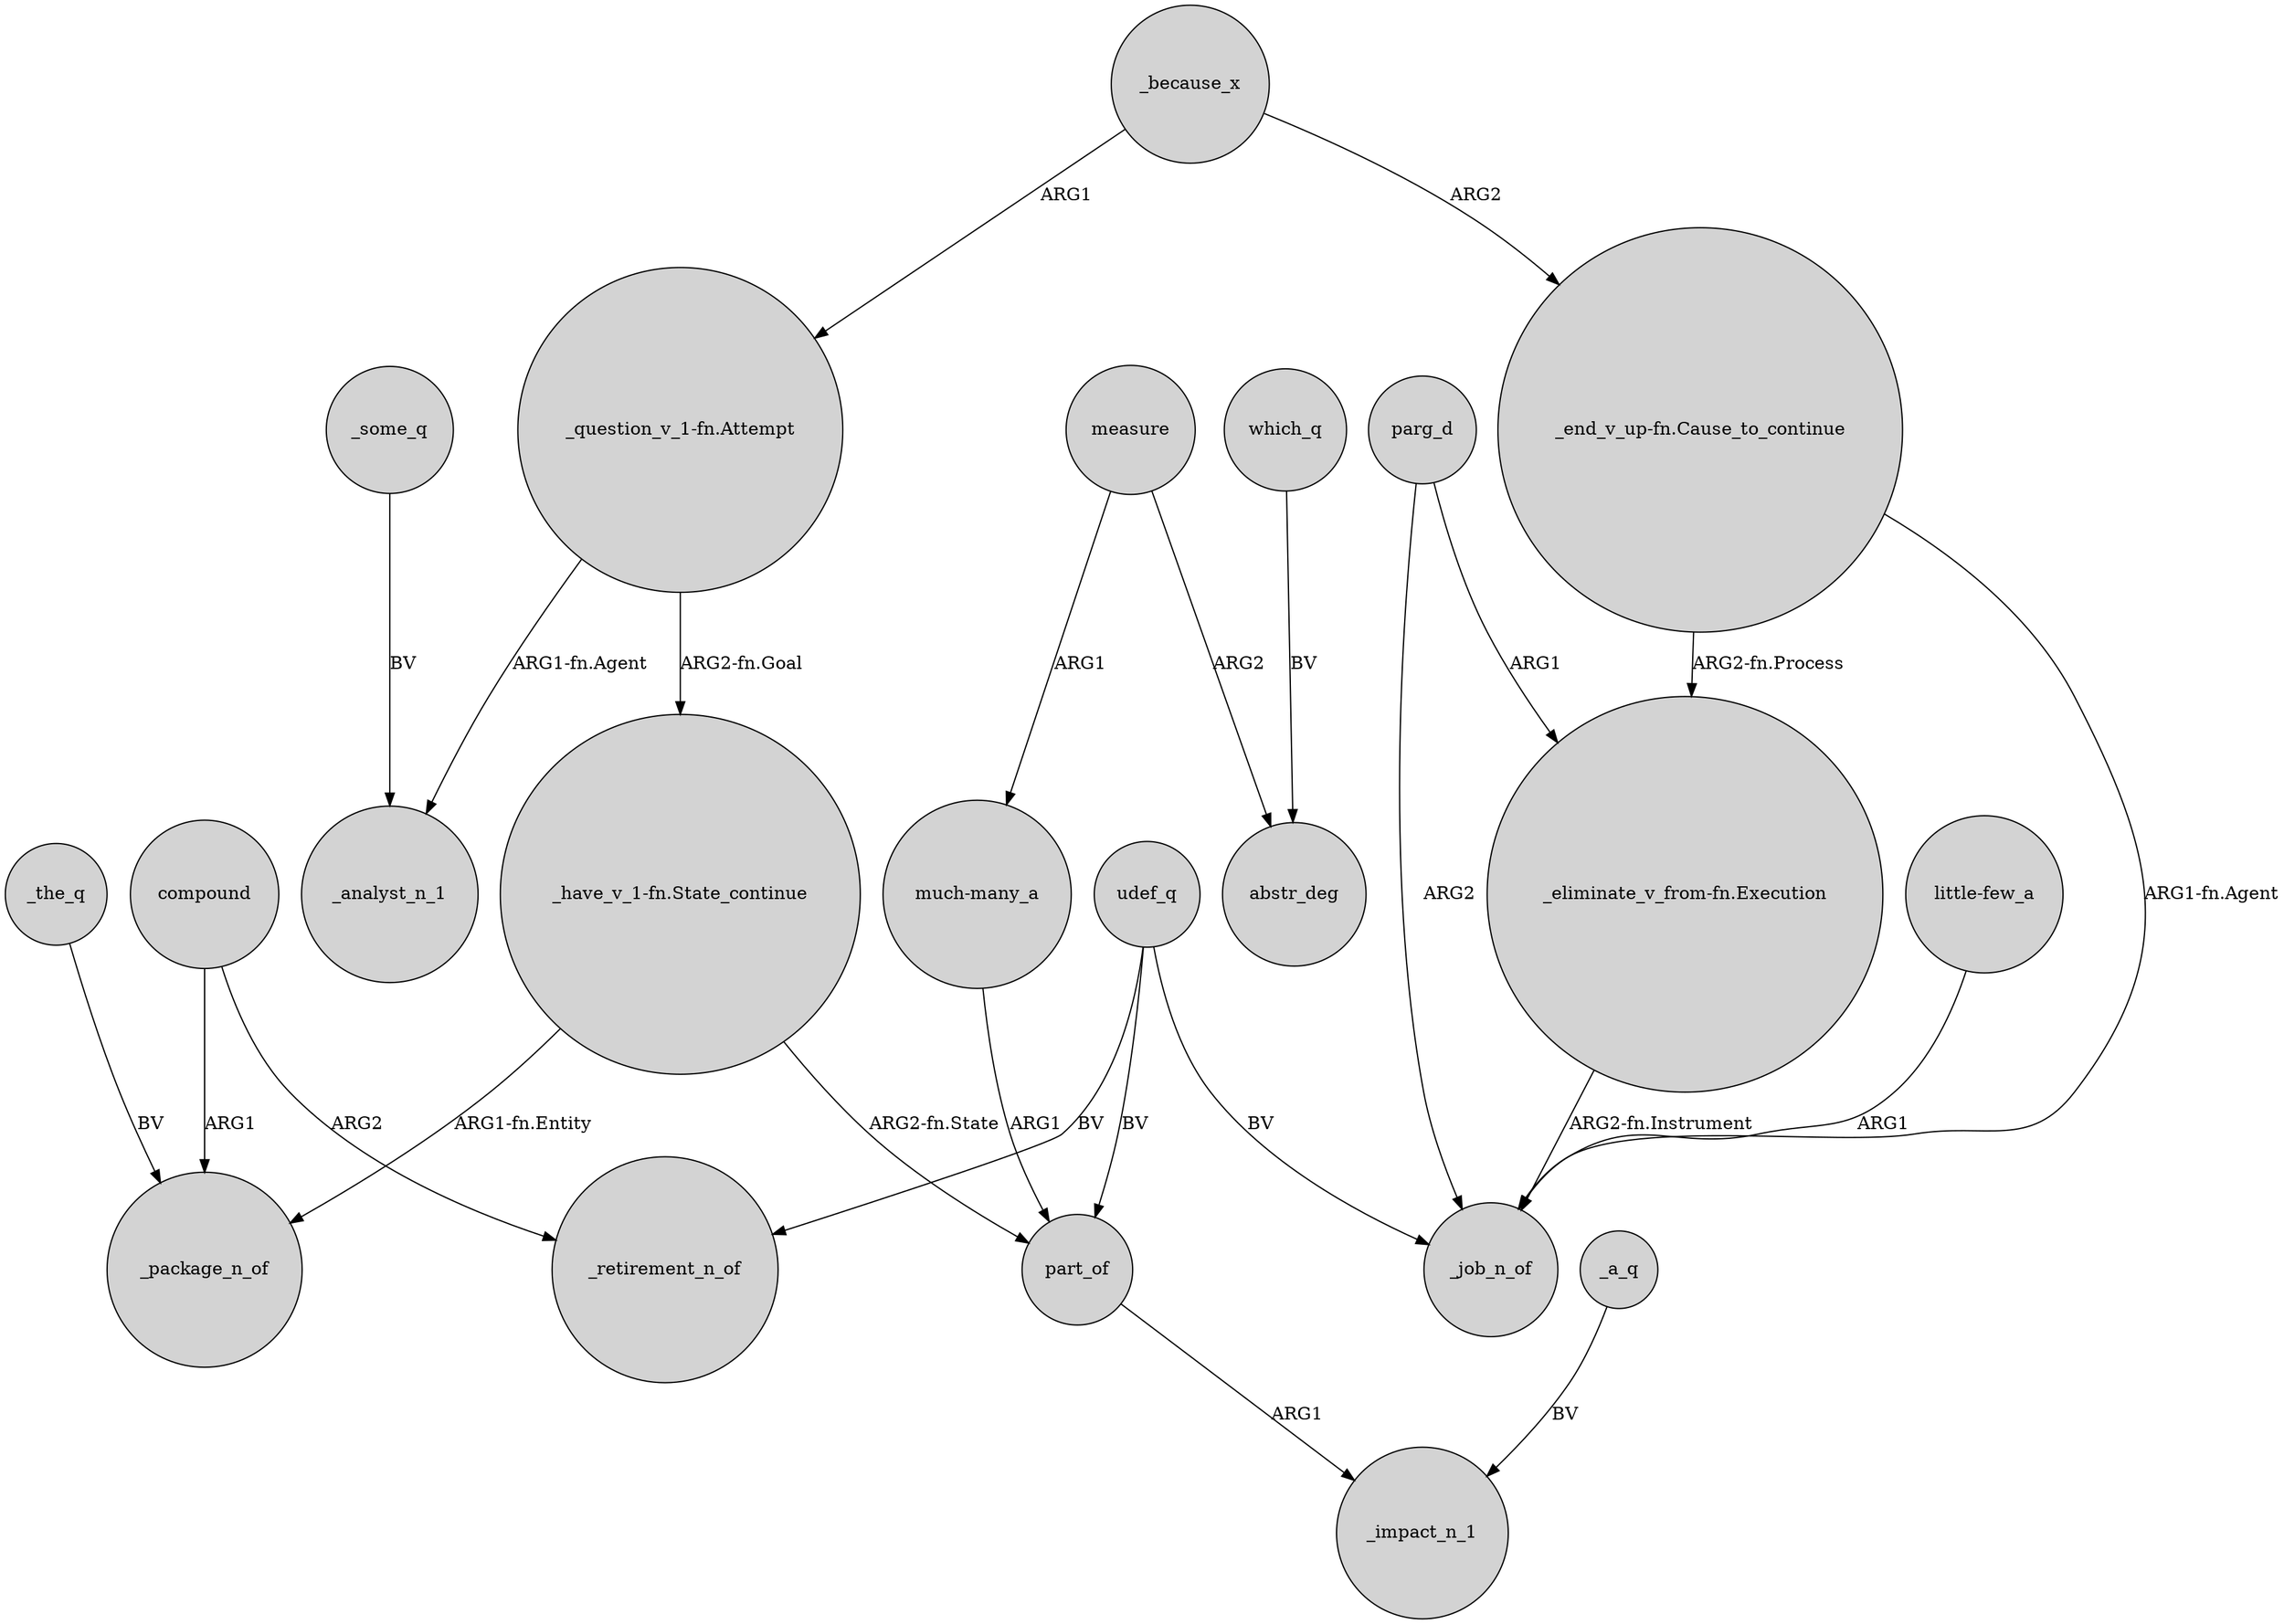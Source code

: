 digraph {
	node [shape=circle style=filled]
	udef_q -> _job_n_of [label=BV]
	_the_q -> _package_n_of [label=BV]
	measure -> "much-many_a" [label=ARG1]
	"_question_v_1-fn.Attempt" -> _analyst_n_1 [label="ARG1-fn.Agent"]
	"_eliminate_v_from-fn.Execution" -> _job_n_of [label="ARG2-fn.Instrument"]
	_because_x -> "_question_v_1-fn.Attempt" [label=ARG1]
	_some_q -> _analyst_n_1 [label=BV]
	udef_q -> part_of [label=BV]
	"_question_v_1-fn.Attempt" -> "_have_v_1-fn.State_continue" [label="ARG2-fn.Goal"]
	_because_x -> "_end_v_up-fn.Cause_to_continue" [label=ARG2]
	"_end_v_up-fn.Cause_to_continue" -> "_eliminate_v_from-fn.Execution" [label="ARG2-fn.Process"]
	"_have_v_1-fn.State_continue" -> part_of [label="ARG2-fn.State"]
	compound -> _retirement_n_of [label=ARG2]
	parg_d -> "_eliminate_v_from-fn.Execution" [label=ARG1]
	"little-few_a" -> _job_n_of [label=ARG1]
	"much-many_a" -> part_of [label=ARG1]
	udef_q -> _retirement_n_of [label=BV]
	_a_q -> _impact_n_1 [label=BV]
	which_q -> abstr_deg [label=BV]
	measure -> abstr_deg [label=ARG2]
	"_have_v_1-fn.State_continue" -> _package_n_of [label="ARG1-fn.Entity"]
	part_of -> _impact_n_1 [label=ARG1]
	parg_d -> _job_n_of [label=ARG2]
	compound -> _package_n_of [label=ARG1]
	"_end_v_up-fn.Cause_to_continue" -> _job_n_of [label="ARG1-fn.Agent"]
}
